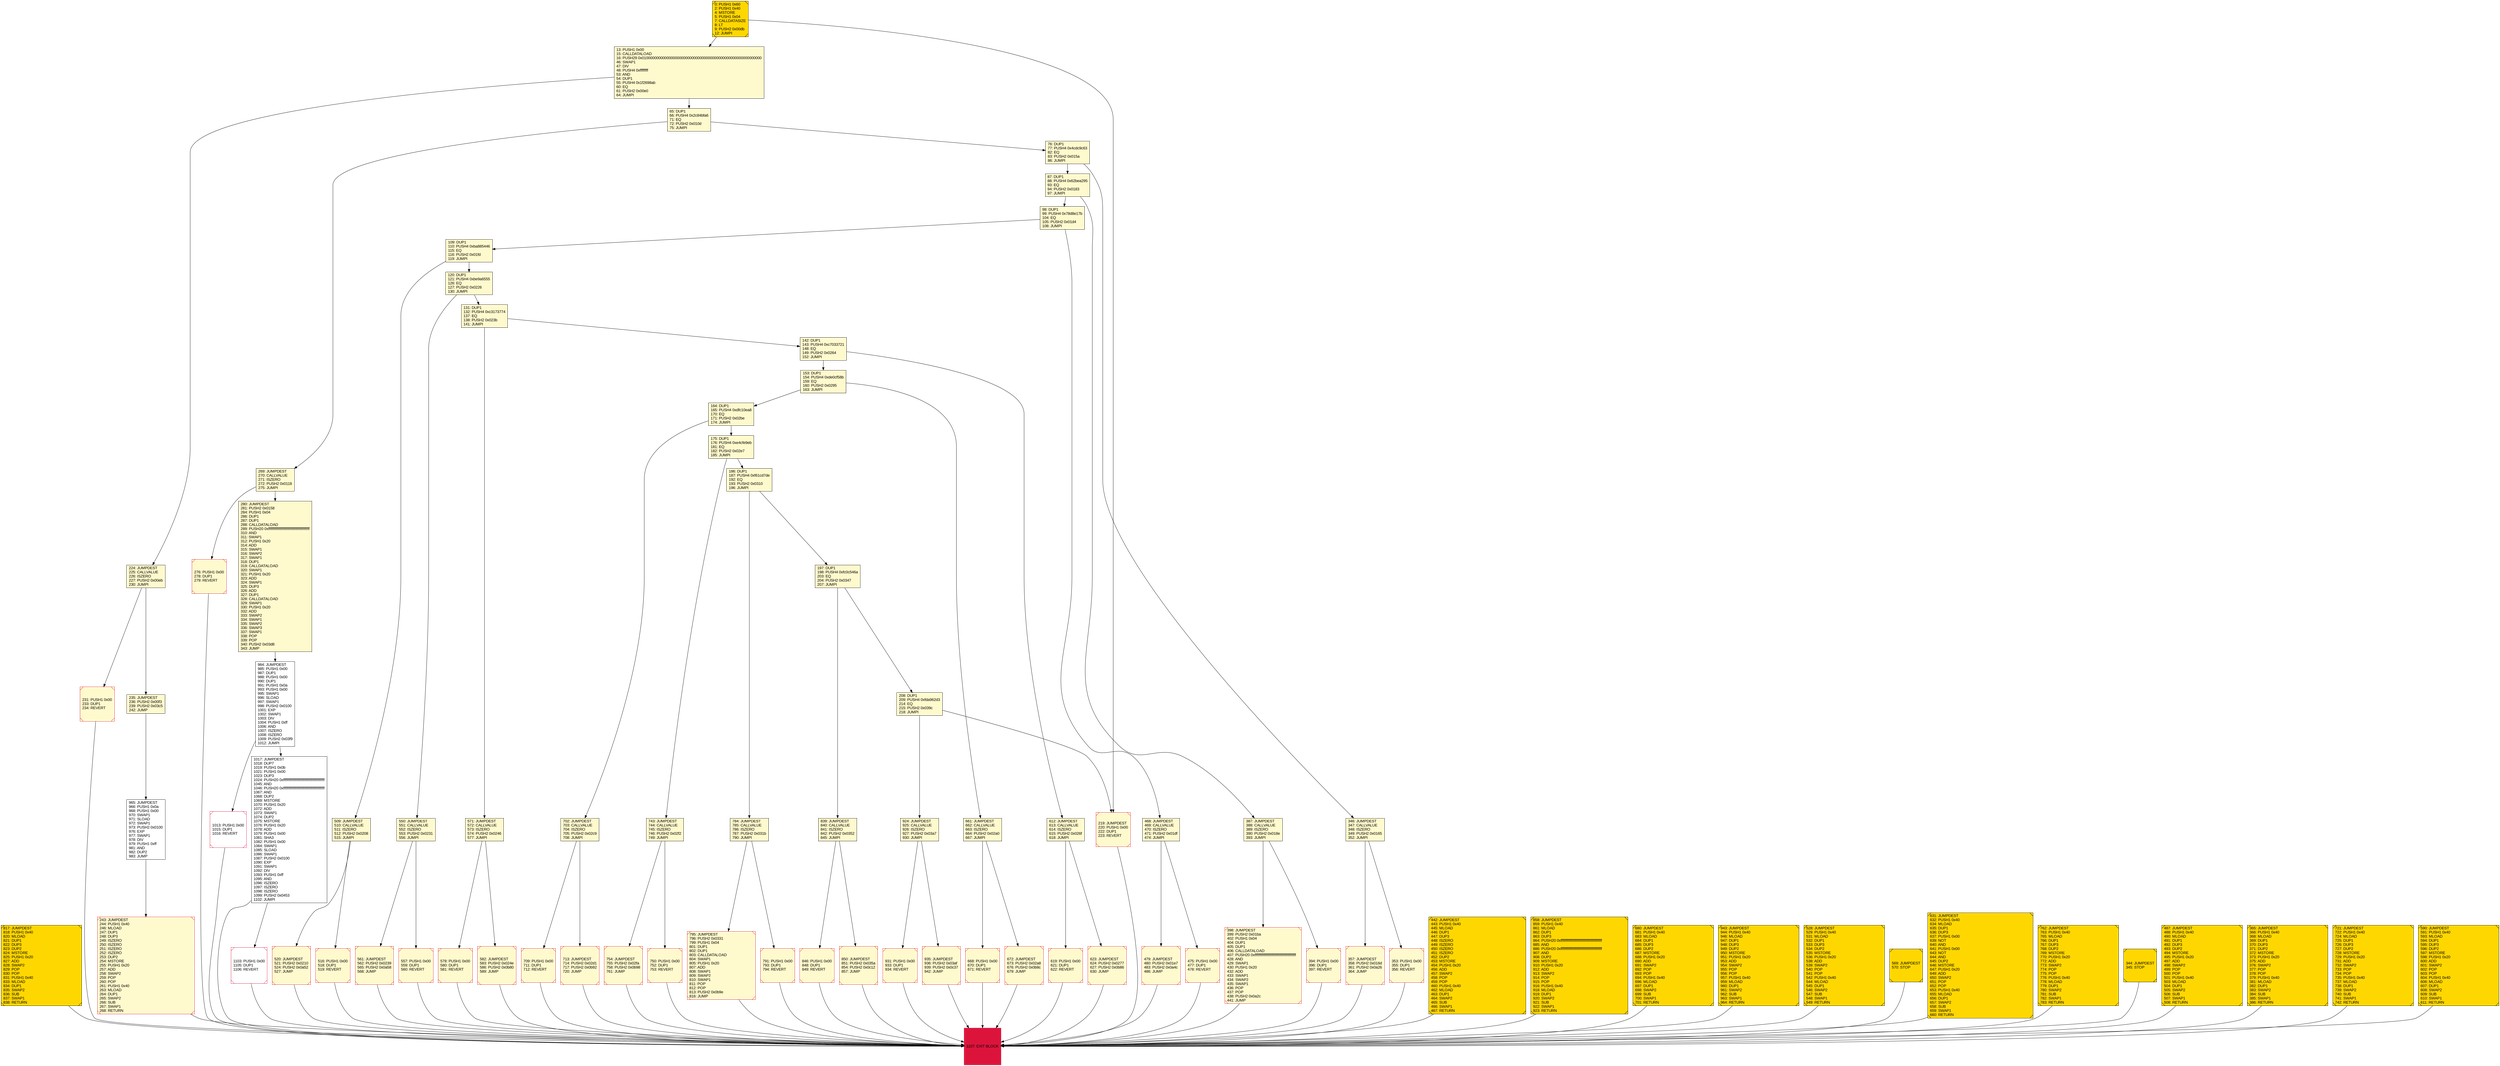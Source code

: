 digraph G {
bgcolor=transparent rankdir=UD;
node [shape=box style=filled color=black fillcolor=white fontname=arial fontcolor=black];
76 [label="76: DUP1\l77: PUSH4 0x4cdc9c63\l82: EQ\l83: PUSH2 0x015a\l86: JUMPI\l" fillcolor=lemonchiffon ];
817 [label="817: JUMPDEST\l818: PUSH1 0x40\l820: MLOAD\l821: DUP1\l822: DUP3\l823: DUP2\l824: MSTORE\l825: PUSH1 0x20\l827: ADD\l828: SWAP2\l829: POP\l830: POP\l831: PUSH1 0x40\l833: MLOAD\l834: DUP1\l835: SWAP2\l836: SUB\l837: SWAP1\l838: RETURN\l" fillcolor=lemonchiffon shape=Msquare fillcolor=gold ];
931 [label="931: PUSH1 0x00\l933: DUP1\l934: REVERT\l" fillcolor=lemonchiffon shape=Msquare color=crimson ];
442 [label="442: JUMPDEST\l443: PUSH1 0x40\l445: MLOAD\l446: DUP1\l447: DUP3\l448: ISZERO\l449: ISZERO\l450: ISZERO\l451: ISZERO\l452: DUP2\l453: MSTORE\l454: PUSH1 0x20\l456: ADD\l457: SWAP2\l458: POP\l459: POP\l460: PUSH1 0x40\l462: MLOAD\l463: DUP1\l464: SWAP2\l465: SUB\l466: SWAP1\l467: RETURN\l" fillcolor=lemonchiffon shape=Msquare fillcolor=gold ];
98 [label="98: DUP1\l99: PUSH4 0x78d8e17b\l104: EQ\l105: PUSH2 0x01d4\l108: JUMPI\l" fillcolor=lemonchiffon ];
858 [label="858: JUMPDEST\l859: PUSH1 0x40\l861: MLOAD\l862: DUP1\l863: DUP3\l864: PUSH20 0xffffffffffffffffffffffffffffffffffffffff\l885: AND\l886: PUSH20 0xffffffffffffffffffffffffffffffffffffffff\l907: AND\l908: DUP2\l909: MSTORE\l910: PUSH1 0x20\l912: ADD\l913: SWAP2\l914: POP\l915: POP\l916: PUSH1 0x40\l918: MLOAD\l919: DUP1\l920: SWAP2\l921: SUB\l922: SWAP1\l923: RETURN\l" fillcolor=lemonchiffon shape=Msquare fillcolor=gold ];
557 [label="557: PUSH1 0x00\l559: DUP1\l560: REVERT\l" fillcolor=lemonchiffon shape=Msquare color=crimson ];
672 [label="672: JUMPDEST\l673: PUSH2 0x02a8\l676: PUSH2 0x0b8c\l679: JUMP\l" fillcolor=lemonchiffon shape=Msquare color=crimson ];
208 [label="208: DUP1\l209: PUSH4 0xfda962d3\l214: EQ\l215: PUSH2 0x039c\l218: JUMPI\l" fillcolor=lemonchiffon ];
680 [label="680: JUMPDEST\l681: PUSH1 0x40\l683: MLOAD\l684: DUP1\l685: DUP3\l686: DUP2\l687: MSTORE\l688: PUSH1 0x20\l690: ADD\l691: SWAP2\l692: POP\l693: POP\l694: PUSH1 0x40\l696: MLOAD\l697: DUP1\l698: SWAP2\l699: SUB\l700: SWAP1\l701: RETURN\l" fillcolor=lemonchiffon shape=Msquare fillcolor=gold ];
943 [label="943: JUMPDEST\l944: PUSH1 0x40\l946: MLOAD\l947: DUP1\l948: DUP3\l949: DUP2\l950: MSTORE\l951: PUSH1 0x20\l953: ADD\l954: SWAP2\l955: POP\l956: POP\l957: PUSH1 0x40\l959: MLOAD\l960: DUP1\l961: SWAP2\l962: SUB\l963: SWAP1\l964: RETURN\l" fillcolor=lemonchiffon shape=Msquare fillcolor=gold ];
224 [label="224: JUMPDEST\l225: CALLVALUE\l226: ISZERO\l227: PUSH2 0x00eb\l230: JUMPI\l" fillcolor=lemonchiffon ];
561 [label="561: JUMPDEST\l562: PUSH2 0x0239\l565: PUSH2 0x0a58\l568: JUMP\l" fillcolor=lemonchiffon shape=Msquare color=crimson ];
65 [label="65: DUP1\l66: PUSH4 0x2c84bfa6\l71: EQ\l72: PUSH2 0x010d\l75: JUMPI\l" fillcolor=lemonchiffon ];
346 [label="346: JUMPDEST\l347: CALLVALUE\l348: ISZERO\l349: PUSH2 0x0165\l352: JUMPI\l" fillcolor=lemonchiffon ];
528 [label="528: JUMPDEST\l529: PUSH1 0x40\l531: MLOAD\l532: DUP1\l533: DUP3\l534: DUP2\l535: MSTORE\l536: PUSH1 0x20\l538: ADD\l539: SWAP2\l540: POP\l541: POP\l542: PUSH1 0x40\l544: MLOAD\l545: DUP1\l546: SWAP2\l547: SUB\l548: SWAP1\l549: RETURN\l" fillcolor=lemonchiffon shape=Msquare fillcolor=gold ];
516 [label="516: PUSH1 0x00\l518: DUP1\l519: REVERT\l" fillcolor=lemonchiffon shape=Msquare color=crimson ];
357 [label="357: JUMPDEST\l358: PUSH2 0x016d\l361: PUSH2 0x0a26\l364: JUMP\l" fillcolor=lemonchiffon shape=Msquare color=crimson ];
394 [label="394: PUSH1 0x00\l396: DUP1\l397: REVERT\l" fillcolor=lemonchiffon shape=Msquare color=crimson ];
569 [label="569: JUMPDEST\l570: STOP\l" fillcolor=lemonchiffon shape=Msquare fillcolor=gold ];
924 [label="924: JUMPDEST\l925: CALLVALUE\l926: ISZERO\l927: PUSH2 0x03a7\l930: JUMPI\l" fillcolor=lemonchiffon ];
280 [label="280: JUMPDEST\l281: PUSH2 0x0158\l284: PUSH1 0x04\l286: DUP1\l287: DUP1\l288: CALLDATALOAD\l289: PUSH20 0xffffffffffffffffffffffffffffffffffffffff\l310: AND\l311: SWAP1\l312: PUSH1 0x20\l314: ADD\l315: SWAP1\l316: SWAP2\l317: SWAP1\l318: DUP1\l319: CALLDATALOAD\l320: SWAP1\l321: PUSH1 0x20\l323: ADD\l324: SWAP1\l325: DUP3\l326: ADD\l327: DUP1\l328: CALLDATALOAD\l329: SWAP1\l330: PUSH1 0x20\l332: ADD\l333: SWAP2\l334: SWAP1\l335: SWAP2\l336: SWAP3\l337: SWAP1\l338: POP\l339: POP\l340: PUSH2 0x03d8\l343: JUMP\l" fillcolor=lemonchiffon ];
509 [label="509: JUMPDEST\l510: CALLVALUE\l511: ISZERO\l512: PUSH2 0x0208\l515: JUMPI\l" fillcolor=lemonchiffon ];
965 [label="965: JUMPDEST\l966: PUSH1 0x0a\l968: PUSH1 0x00\l970: SWAP1\l971: SLOAD\l972: SWAP1\l973: PUSH2 0x0100\l976: EXP\l977: SWAP1\l978: DIV\l979: PUSH1 0xff\l981: AND\l982: DUP2\l983: JUMP\l" ];
276 [label="276: PUSH1 0x00\l278: DUP1\l279: REVERT\l" fillcolor=lemonchiffon shape=Msquare color=crimson ];
175 [label="175: DUP1\l176: PUSH4 0xe4cfe9eb\l181: EQ\l182: PUSH2 0x02e7\l185: JUMPI\l" fillcolor=lemonchiffon ];
197 [label="197: DUP1\l198: PUSH4 0xfc0c546a\l203: EQ\l204: PUSH2 0x0347\l207: JUMPI\l" fillcolor=lemonchiffon ];
791 [label="791: PUSH1 0x00\l793: DUP1\l794: REVERT\l" fillcolor=lemonchiffon shape=Msquare color=crimson ];
398 [label="398: JUMPDEST\l399: PUSH2 0x01ba\l402: PUSH1 0x04\l404: DUP1\l405: DUP1\l406: CALLDATALOAD\l407: PUSH20 0xffffffffffffffffffffffffffffffffffffffff\l428: AND\l429: SWAP1\l430: PUSH1 0x20\l432: ADD\l433: SWAP1\l434: SWAP2\l435: SWAP1\l436: POP\l437: POP\l438: PUSH2 0x0a2c\l441: JUMP\l" fillcolor=lemonchiffon shape=Msquare color=crimson ];
612 [label="612: JUMPDEST\l613: CALLVALUE\l614: ISZERO\l615: PUSH2 0x026f\l618: JUMPI\l" fillcolor=lemonchiffon ];
631 [label="631: JUMPDEST\l632: PUSH1 0x40\l634: MLOAD\l635: DUP1\l636: DUP3\l637: PUSH1 0x00\l639: NOT\l640: AND\l641: PUSH1 0x00\l643: NOT\l644: AND\l645: DUP2\l646: MSTORE\l647: PUSH1 0x20\l649: ADD\l650: SWAP2\l651: POP\l652: POP\l653: PUSH1 0x40\l655: MLOAD\l656: DUP1\l657: SWAP2\l658: SUB\l659: SWAP1\l660: RETURN\l" fillcolor=lemonchiffon shape=Msquare fillcolor=gold ];
668 [label="668: PUSH1 0x00\l670: DUP1\l671: REVERT\l" fillcolor=lemonchiffon shape=Msquare color=crimson ];
713 [label="713: JUMPDEST\l714: PUSH2 0x02d1\l717: PUSH2 0x0b92\l720: JUMP\l" fillcolor=lemonchiffon shape=Msquare color=crimson ];
13 [label="13: PUSH1 0x00\l15: CALLDATALOAD\l16: PUSH29 0x0100000000000000000000000000000000000000000000000000000000\l46: SWAP1\l47: DIV\l48: PUSH4 0xffffffff\l53: AND\l54: DUP1\l55: PUSH4 0x1f2698ab\l60: EQ\l61: PUSH2 0x00e0\l64: JUMPI\l" fillcolor=lemonchiffon ];
353 [label="353: PUSH1 0x00\l355: DUP1\l356: REVERT\l" fillcolor=lemonchiffon shape=Msquare color=crimson ];
795 [label="795: JUMPDEST\l796: PUSH2 0x0331\l799: PUSH1 0x04\l801: DUP1\l802: DUP1\l803: CALLDATALOAD\l804: SWAP1\l805: PUSH1 0x20\l807: ADD\l808: SWAP1\l809: SWAP2\l810: SWAP1\l811: POP\l812: POP\l813: PUSH2 0x0b9e\l816: JUMP\l" fillcolor=lemonchiffon shape=Msquare color=crimson ];
231 [label="231: PUSH1 0x00\l233: DUP1\l234: REVERT\l" fillcolor=lemonchiffon shape=Msquare color=crimson ];
850 [label="850: JUMPDEST\l851: PUSH2 0x035a\l854: PUSH2 0x0c12\l857: JUMP\l" fillcolor=lemonchiffon shape=Msquare color=crimson ];
762 [label="762: JUMPDEST\l763: PUSH1 0x40\l765: MLOAD\l766: DUP1\l767: DUP3\l768: DUP2\l769: MSTORE\l770: PUSH1 0x20\l772: ADD\l773: SWAP2\l774: POP\l775: POP\l776: PUSH1 0x40\l778: MLOAD\l779: DUP1\l780: SWAP2\l781: SUB\l782: SWAP1\l783: RETURN\l" fillcolor=lemonchiffon shape=Msquare fillcolor=gold ];
619 [label="619: PUSH1 0x00\l621: DUP1\l622: REVERT\l" fillcolor=lemonchiffon shape=Msquare color=crimson ];
87 [label="87: DUP1\l88: PUSH4 0x62bea295\l93: EQ\l94: PUSH2 0x0183\l97: JUMPI\l" fillcolor=lemonchiffon ];
344 [label="344: JUMPDEST\l345: STOP\l" fillcolor=lemonchiffon shape=Msquare fillcolor=gold ];
186 [label="186: DUP1\l187: PUSH4 0xf61cd7de\l192: EQ\l193: PUSH2 0x0310\l196: JUMPI\l" fillcolor=lemonchiffon ];
935 [label="935: JUMPDEST\l936: PUSH2 0x03af\l939: PUSH2 0x0c37\l942: JUMP\l" fillcolor=lemonchiffon shape=Msquare color=crimson ];
131 [label="131: DUP1\l132: PUSH4 0xc3173774\l137: EQ\l138: PUSH2 0x023b\l141: JUMPI\l" fillcolor=lemonchiffon ];
839 [label="839: JUMPDEST\l840: CALLVALUE\l841: ISZERO\l842: PUSH2 0x0352\l845: JUMPI\l" fillcolor=lemonchiffon ];
243 [label="243: JUMPDEST\l244: PUSH1 0x40\l246: MLOAD\l247: DUP1\l248: DUP3\l249: ISZERO\l250: ISZERO\l251: ISZERO\l252: ISZERO\l253: DUP2\l254: MSTORE\l255: PUSH1 0x20\l257: ADD\l258: SWAP2\l259: POP\l260: POP\l261: PUSH1 0x40\l263: MLOAD\l264: DUP1\l265: SWAP2\l266: SUB\l267: SWAP1\l268: RETURN\l" fillcolor=lemonchiffon shape=Msquare color=crimson ];
520 [label="520: JUMPDEST\l521: PUSH2 0x0210\l524: PUSH2 0x0a52\l527: JUMP\l" fillcolor=lemonchiffon shape=Msquare color=crimson ];
750 [label="750: PUSH1 0x00\l752: DUP1\l753: REVERT\l" fillcolor=lemonchiffon shape=Msquare color=crimson ];
1107 [label="1107: JUMPDEST\l1108: DUP8\l1109: PUSH1 0x40\l1111: MLOAD\l1112: DUP1\l1113: DUP3\l1114: PUSH20 0xffffffffffffffffffffffffffffffffffffffff\l1135: AND\l1136: PUSH20 0xffffffffffffffffffffffffffffffffffffffff\l1157: AND\l1158: PUSH13 0x01000000000000000000000000\l1172: MUL\l1173: DUP2\l1174: MSTORE\l1175: PUSH1 0x14\l1177: ADD\l1178: SWAP2\l1179: POP\l1180: POP\l1181: PUSH1 0x40\l1183: MLOAD\l1184: DUP1\l1185: SWAP2\l1186: SUB\l1187: SWAP1\l1188: SHA3\l1189: SWAP5\l1190: POP\l" shape=Msquare color=crimson ];
142 [label="142: DUP1\l143: PUSH4 0xc7033721\l148: EQ\l149: PUSH2 0x0264\l152: JUMPI\l" fillcolor=lemonchiffon ];
479 [label="479: JUMPDEST\l480: PUSH2 0x01e7\l483: PUSH2 0x0a4c\l486: JUMP\l" fillcolor=lemonchiffon shape=Msquare color=crimson ];
120 [label="120: DUP1\l121: PUSH4 0xbe9a6555\l126: EQ\l127: PUSH2 0x0226\l130: JUMPI\l" fillcolor=lemonchiffon ];
1107 [label="1107: EXIT BLOCK\l" fillcolor=crimson ];
743 [label="743: JUMPDEST\l744: CALLVALUE\l745: ISZERO\l746: PUSH2 0x02f2\l749: JUMPI\l" fillcolor=lemonchiffon ];
487 [label="487: JUMPDEST\l488: PUSH1 0x40\l490: MLOAD\l491: DUP1\l492: DUP3\l493: DUP2\l494: MSTORE\l495: PUSH1 0x20\l497: ADD\l498: SWAP2\l499: POP\l500: POP\l501: PUSH1 0x40\l503: MLOAD\l504: DUP1\l505: SWAP2\l506: SUB\l507: SWAP1\l508: RETURN\l" fillcolor=lemonchiffon shape=Msquare fillcolor=gold ];
1013 [label="1013: PUSH1 0x00\l1015: DUP1\l1016: REVERT\l" shape=Msquare color=crimson ];
702 [label="702: JUMPDEST\l703: CALLVALUE\l704: ISZERO\l705: PUSH2 0x02c9\l708: JUMPI\l" fillcolor=lemonchiffon ];
784 [label="784: JUMPDEST\l785: CALLVALUE\l786: ISZERO\l787: PUSH2 0x031b\l790: JUMPI\l" fillcolor=lemonchiffon ];
235 [label="235: JUMPDEST\l236: PUSH2 0x00f3\l239: PUSH2 0x03c5\l242: JUMP\l" fillcolor=lemonchiffon ];
1017 [label="1017: JUMPDEST\l1018: DUP7\l1019: PUSH1 0x0b\l1021: PUSH1 0x00\l1023: DUP3\l1024: PUSH20 0xffffffffffffffffffffffffffffffffffffffff\l1045: AND\l1046: PUSH20 0xffffffffffffffffffffffffffffffffffffffff\l1067: AND\l1068: DUP2\l1069: MSTORE\l1070: PUSH1 0x20\l1072: ADD\l1073: SWAP1\l1074: DUP2\l1075: MSTORE\l1076: PUSH1 0x20\l1078: ADD\l1079: PUSH1 0x00\l1081: SHA3\l1082: PUSH1 0x00\l1084: SWAP1\l1085: SLOAD\l1086: SWAP1\l1087: PUSH2 0x0100\l1090: EXP\l1091: SWAP1\l1092: DIV\l1093: PUSH1 0xff\l1095: AND\l1096: ISZERO\l1097: ISZERO\l1098: ISZERO\l1099: PUSH2 0x0453\l1102: JUMPI\l" ];
219 [label="219: JUMPDEST\l220: PUSH1 0x00\l222: DUP1\l223: REVERT\l" fillcolor=lemonchiffon shape=Msquare color=crimson ];
550 [label="550: JUMPDEST\l551: CALLVALUE\l552: ISZERO\l553: PUSH2 0x0231\l556: JUMPI\l" fillcolor=lemonchiffon ];
365 [label="365: JUMPDEST\l366: PUSH1 0x40\l368: MLOAD\l369: DUP1\l370: DUP3\l371: DUP2\l372: MSTORE\l373: PUSH1 0x20\l375: ADD\l376: SWAP2\l377: POP\l378: POP\l379: PUSH1 0x40\l381: MLOAD\l382: DUP1\l383: SWAP2\l384: SUB\l385: SWAP1\l386: RETURN\l" fillcolor=lemonchiffon shape=Msquare fillcolor=gold ];
721 [label="721: JUMPDEST\l722: PUSH1 0x40\l724: MLOAD\l725: DUP1\l726: DUP3\l727: DUP2\l728: MSTORE\l729: PUSH1 0x20\l731: ADD\l732: SWAP2\l733: POP\l734: POP\l735: PUSH1 0x40\l737: MLOAD\l738: DUP1\l739: SWAP2\l740: SUB\l741: SWAP1\l742: RETURN\l" fillcolor=lemonchiffon shape=Msquare fillcolor=gold ];
164 [label="164: DUP1\l165: PUSH4 0xdfc10ea8\l170: EQ\l171: PUSH2 0x02be\l174: JUMPI\l" fillcolor=lemonchiffon ];
578 [label="578: PUSH1 0x00\l580: DUP1\l581: REVERT\l" fillcolor=lemonchiffon shape=Msquare color=crimson ];
709 [label="709: PUSH1 0x00\l711: DUP1\l712: REVERT\l" fillcolor=lemonchiffon shape=Msquare color=crimson ];
623 [label="623: JUMPDEST\l624: PUSH2 0x0277\l627: PUSH2 0x0b86\l630: JUMP\l" fillcolor=lemonchiffon shape=Msquare color=crimson ];
468 [label="468: JUMPDEST\l469: CALLVALUE\l470: ISZERO\l471: PUSH2 0x01df\l474: JUMPI\l" fillcolor=lemonchiffon ];
984 [label="984: JUMPDEST\l985: PUSH1 0x00\l987: DUP1\l988: PUSH1 0x00\l990: DUP1\l991: PUSH1 0x0a\l993: PUSH1 0x00\l995: SWAP1\l996: SLOAD\l997: SWAP1\l998: PUSH2 0x0100\l1001: EXP\l1002: SWAP1\l1003: DIV\l1004: PUSH1 0xff\l1006: AND\l1007: ISZERO\l1008: ISZERO\l1009: PUSH2 0x03f9\l1012: JUMPI\l" ];
0 [label="0: PUSH1 0x60\l2: PUSH1 0x40\l4: MSTORE\l5: PUSH1 0x04\l7: CALLDATASIZE\l8: LT\l9: PUSH2 0x00db\l12: JUMPI\l" fillcolor=lemonchiffon shape=Msquare fillcolor=gold ];
582 [label="582: JUMPDEST\l583: PUSH2 0x024e\l586: PUSH2 0x0b80\l589: JUMP\l" fillcolor=lemonchiffon shape=Msquare color=crimson ];
1103 [label="1103: PUSH1 0x00\l1105: DUP1\l1106: REVERT\l" shape=Msquare color=crimson ];
846 [label="846: PUSH1 0x00\l848: DUP1\l849: REVERT\l" fillcolor=lemonchiffon shape=Msquare color=crimson ];
153 [label="153: DUP1\l154: PUSH4 0xde0cf58b\l159: EQ\l160: PUSH2 0x0295\l163: JUMPI\l" fillcolor=lemonchiffon ];
269 [label="269: JUMPDEST\l270: CALLVALUE\l271: ISZERO\l272: PUSH2 0x0118\l275: JUMPI\l" fillcolor=lemonchiffon ];
387 [label="387: JUMPDEST\l388: CALLVALUE\l389: ISZERO\l390: PUSH2 0x018e\l393: JUMPI\l" fillcolor=lemonchiffon ];
754 [label="754: JUMPDEST\l755: PUSH2 0x02fa\l758: PUSH2 0x0b98\l761: JUMP\l" fillcolor=lemonchiffon shape=Msquare color=crimson ];
109 [label="109: DUP1\l110: PUSH4 0xba885446\l115: EQ\l116: PUSH2 0x01fd\l119: JUMPI\l" fillcolor=lemonchiffon ];
475 [label="475: PUSH1 0x00\l477: DUP1\l478: REVERT\l" fillcolor=lemonchiffon shape=Msquare color=crimson ];
590 [label="590: JUMPDEST\l591: PUSH1 0x40\l593: MLOAD\l594: DUP1\l595: DUP3\l596: DUP2\l597: MSTORE\l598: PUSH1 0x20\l600: ADD\l601: SWAP2\l602: POP\l603: POP\l604: PUSH1 0x40\l606: MLOAD\l607: DUP1\l608: SWAP2\l609: SUB\l610: SWAP1\l611: RETURN\l" fillcolor=lemonchiffon shape=Msquare fillcolor=gold ];
661 [label="661: JUMPDEST\l662: CALLVALUE\l663: ISZERO\l664: PUSH2 0x02a0\l667: JUMPI\l" fillcolor=lemonchiffon ];
571 [label="571: JUMPDEST\l572: CALLVALUE\l573: ISZERO\l574: PUSH2 0x0246\l577: JUMPI\l" fillcolor=lemonchiffon ];
479 -> 1107;
487 -> 1107;
1013 -> 1107;
839 -> 850;
120 -> 550;
153 -> 661;
795 -> 1107;
153 -> 164;
231 -> 1107;
850 -> 1107;
186 -> 784;
762 -> 1107;
743 -> 750;
131 -> 142;
468 -> 475;
571 -> 578;
750 -> 1107;
935 -> 1107;
13 -> 224;
109 -> 120;
475 -> 1107;
702 -> 709;
721 -> 1107;
984 -> 1017;
468 -> 479;
1017 -> 1103;
346 -> 357;
623 -> 1107;
208 -> 924;
709 -> 1107;
87 -> 387;
582 -> 1107;
672 -> 1107;
208 -> 219;
269 -> 276;
280 -> 984;
680 -> 1107;
76 -> 87;
561 -> 1107;
943 -> 1107;
931 -> 1107;
550 -> 557;
858 -> 1107;
269 -> 280;
784 -> 791;
175 -> 743;
235 -> 965;
398 -> 1107;
702 -> 713;
98 -> 468;
668 -> 1107;
713 -> 1107;
631 -> 1107;
612 -> 619;
197 -> 839;
394 -> 1107;
357 -> 1107;
1017 -> 1107;
219 -> 1107;
365 -> 1107;
353 -> 1107;
571 -> 582;
509 -> 516;
784 -> 795;
619 -> 1107;
243 -> 1107;
520 -> 1107;
120 -> 131;
65 -> 76;
76 -> 346;
344 -> 1107;
13 -> 65;
754 -> 1107;
839 -> 846;
142 -> 153;
743 -> 754;
924 -> 931;
590 -> 1107;
197 -> 208;
578 -> 1107;
131 -> 571;
164 -> 702;
0 -> 219;
846 -> 1107;
984 -> 1013;
1103 -> 1107;
550 -> 561;
87 -> 98;
661 -> 668;
109 -> 509;
224 -> 235;
387 -> 398;
817 -> 1107;
164 -> 175;
442 -> 1107;
0 -> 13;
224 -> 231;
387 -> 394;
612 -> 623;
346 -> 353;
557 -> 1107;
924 -> 935;
791 -> 1107;
276 -> 1107;
661 -> 672;
65 -> 269;
142 -> 612;
528 -> 1107;
516 -> 1107;
175 -> 186;
186 -> 197;
98 -> 109;
509 -> 520;
569 -> 1107;
965 -> 243;
}
